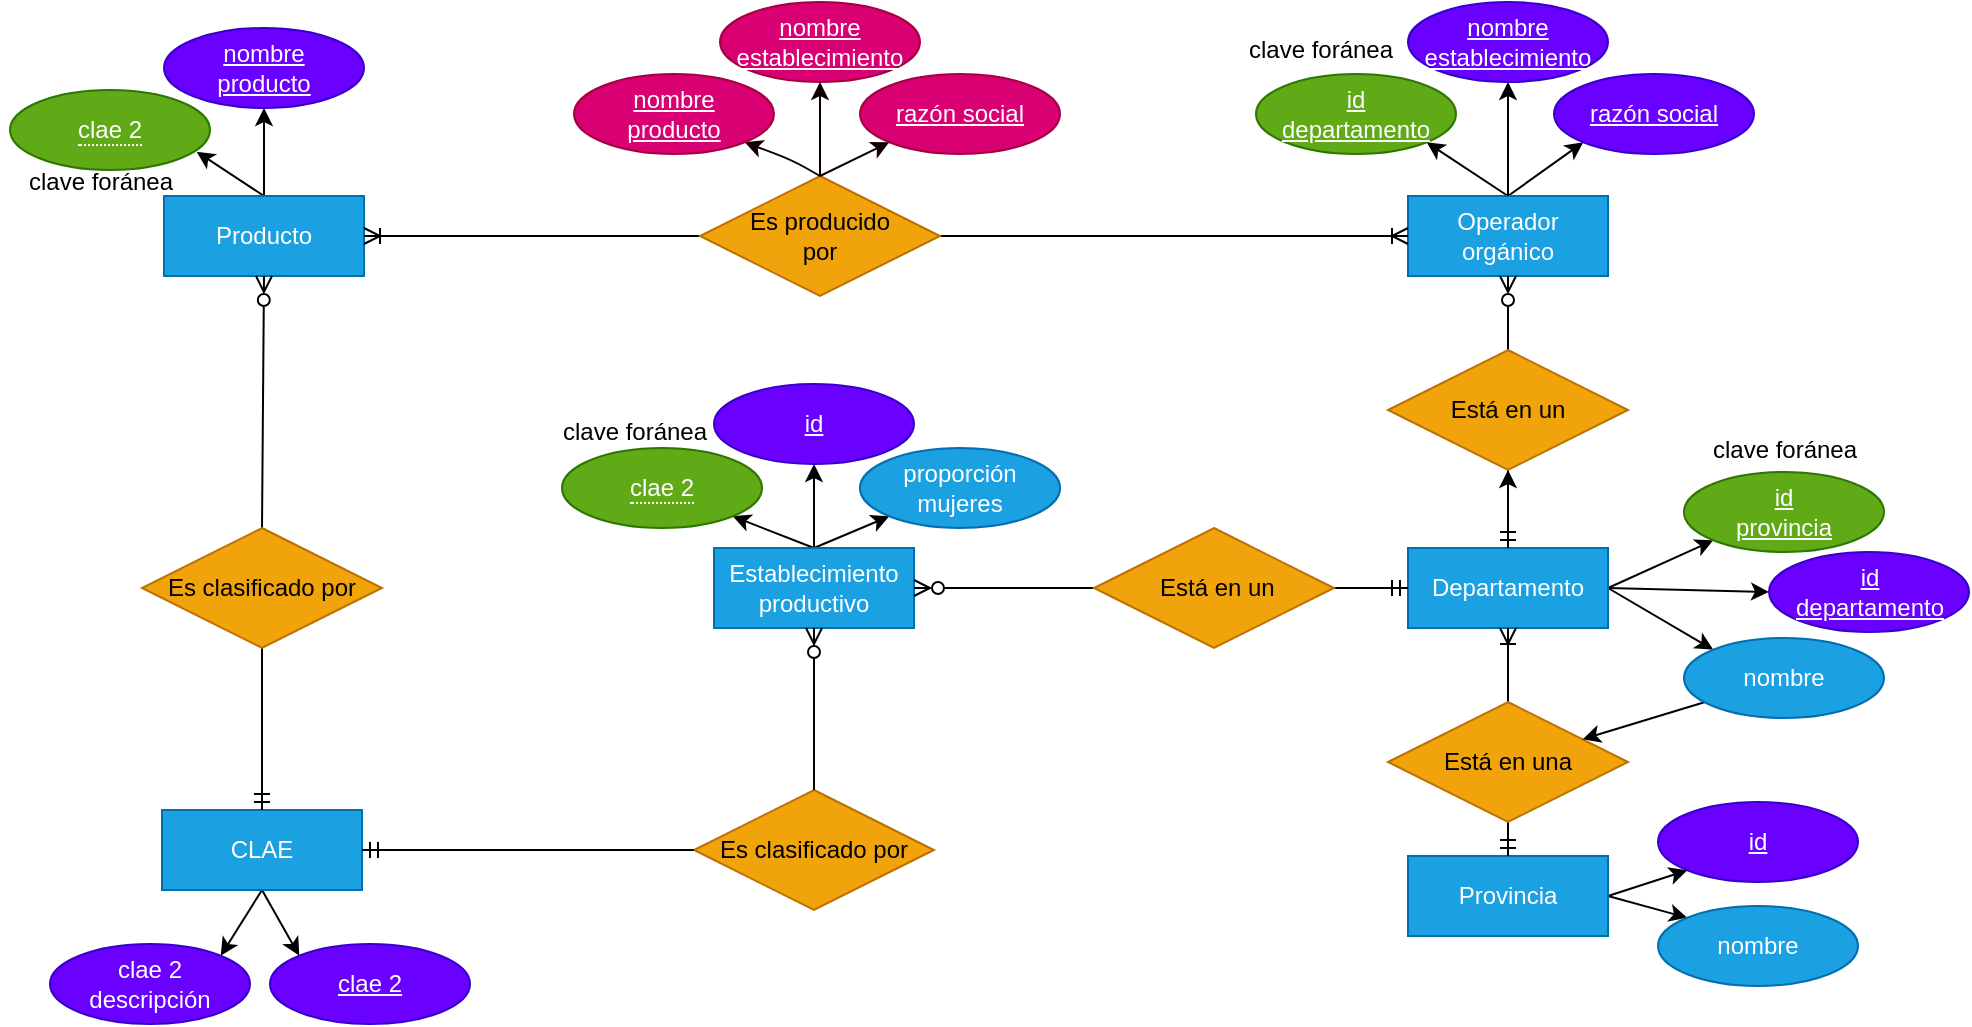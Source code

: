 <mxfile>
    <diagram id="SdGsIQGQaS4W8tdsND7U" name="Page-1">
        <mxGraphModel dx="2005" dy="628" grid="0" gridSize="11" guides="1" tooltips="1" connect="1" arrows="1" fold="1" page="1" pageScale="1" pageWidth="850" pageHeight="1100" background="#ffffff" math="0" shadow="0">
            <root>
                <mxCell id="0"/>
                <mxCell id="1" parent="0"/>
                <mxCell id="33" style="edgeStyle=none;html=1;exitX=0.5;exitY=0;exitDx=0;exitDy=0;strokeColor=#000000;entryX=0;entryY=1;entryDx=0;entryDy=0;" parent="1" source="2" target="34" edge="1">
                    <mxGeometry relative="1" as="geometry">
                        <mxPoint x="284" y="116" as="targetPoint"/>
                    </mxGeometry>
                </mxCell>
                <mxCell id="68" style="edgeStyle=none;html=1;entryX=1;entryY=1;entryDx=0;entryDy=0;strokeColor=#000000;fontColor=#000000;startArrow=none;startFill=0;endArrow=classic;endFill=1;exitX=0.5;exitY=0;exitDx=0;exitDy=0;" parent="1" source="2" target="67" edge="1">
                    <mxGeometry relative="1" as="geometry">
                        <mxPoint x="254" y="205" as="sourcePoint"/>
                    </mxGeometry>
                </mxCell>
                <mxCell id="2" value="Operador&lt;br&gt;orgánico" style="whiteSpace=wrap;html=1;align=center;fillColor=#1ba1e2;fontColor=#ffffff;strokeColor=#006EAF;" parent="1" vertex="1">
                    <mxGeometry x="154" y="165" width="100" height="40" as="geometry"/>
                </mxCell>
                <mxCell id="51" style="edgeStyle=none;html=1;exitX=0.5;exitY=0;exitDx=0;exitDy=0;strokeColor=#000000;entryX=0.5;entryY=1;entryDx=0;entryDy=0;" parent="1" source="3" target="50" edge="1">
                    <mxGeometry relative="1" as="geometry">
                        <mxPoint x="40" y="135.5" as="targetPoint"/>
                    </mxGeometry>
                </mxCell>
                <mxCell id="95" style="edgeStyle=none;html=1;exitX=0.5;exitY=0;exitDx=0;exitDy=0;strokeColor=#000000;entryX=0.993;entryY=0.056;entryDx=0;entryDy=0;entryPerimeter=0;" parent="1" source="3" target="96" edge="1">
                    <mxGeometry relative="1" as="geometry">
                        <mxPoint x="-435" y="145" as="targetPoint"/>
                    </mxGeometry>
                </mxCell>
                <mxCell id="3" value="Producto" style="whiteSpace=wrap;html=1;align=center;fillColor=#1ba1e2;fontColor=#ffffff;strokeColor=#006EAF;" parent="1" vertex="1">
                    <mxGeometry x="-468" y="165" width="100" height="40" as="geometry"/>
                </mxCell>
                <mxCell id="5" style="edgeStyle=none;html=1;exitX=1;exitY=0.5;exitDx=0;exitDy=0;entryX=0;entryY=0.5;entryDx=0;entryDy=0;strokeColor=#000000;endArrow=ERoneToMany;endFill=0;" parent="1" source="4" target="2" edge="1">
                    <mxGeometry relative="1" as="geometry"/>
                </mxCell>
                <mxCell id="6" style="edgeStyle=none;html=1;exitX=0;exitY=0.5;exitDx=0;exitDy=0;strokeColor=#000000;endArrow=ERoneToMany;endFill=0;entryX=1;entryY=0.5;entryDx=0;entryDy=0;" parent="1" source="4" target="3" edge="1">
                    <mxGeometry relative="1" as="geometry">
                        <mxPoint x="-55" y="177.5" as="sourcePoint"/>
                        <mxPoint x="-349" y="174" as="targetPoint"/>
                    </mxGeometry>
                </mxCell>
                <mxCell id="4" value="Es producido&lt;br&gt;por" style="shape=rhombus;perimeter=rhombusPerimeter;whiteSpace=wrap;html=1;align=center;fillColor=#f0a30a;fontColor=#000000;strokeColor=#BD7000;" parent="1" vertex="1">
                    <mxGeometry x="-200" y="155" width="120" height="60" as="geometry"/>
                </mxCell>
                <mxCell id="48" style="edgeStyle=none;html=1;exitX=1;exitY=0.5;exitDx=0;exitDy=0;strokeColor=#000000;entryX=0;entryY=0;entryDx=0;entryDy=0;" parent="1" source="7" target="46" edge="1">
                    <mxGeometry relative="1" as="geometry">
                        <mxPoint x="309" y="395" as="targetPoint"/>
                    </mxGeometry>
                </mxCell>
                <mxCell id="52" style="edgeStyle=none;html=1;exitX=1;exitY=0.5;exitDx=0;exitDy=0;entryX=0;entryY=0.5;entryDx=0;entryDy=0;strokeColor=#000000;" parent="1" source="7" target="40" edge="1">
                    <mxGeometry relative="1" as="geometry"/>
                </mxCell>
                <mxCell id="71" style="edgeStyle=none;html=1;exitX=1;exitY=0.5;exitDx=0;exitDy=0;entryX=0;entryY=1;entryDx=0;entryDy=0;strokeColor=#000000;fontColor=#000000;startArrow=none;startFill=0;endArrow=classic;endFill=1;" parent="1" source="7" target="70" edge="1">
                    <mxGeometry relative="1" as="geometry"/>
                </mxCell>
                <mxCell id="98" value="" style="edgeStyle=none;html=1;startArrow=none;startFill=0;endArrow=classic;endFill=1;" parent="1" source="7" target="8" edge="1">
                    <mxGeometry relative="1" as="geometry"/>
                </mxCell>
                <mxCell id="7" value="Departamento" style="whiteSpace=wrap;html=1;align=center;fillColor=#1ba1e2;fontColor=#ffffff;strokeColor=#006EAF;" parent="1" vertex="1">
                    <mxGeometry x="154" y="341" width="100" height="40" as="geometry"/>
                </mxCell>
                <mxCell id="9" style="edgeStyle=none;html=1;exitX=0.5;exitY=0;exitDx=0;exitDy=0;entryX=0.5;entryY=1;entryDx=0;entryDy=0;strokeColor=#000000;endArrow=ERzeroToMany;endFill=0;" parent="1" source="8" target="2" edge="1">
                    <mxGeometry relative="1" as="geometry"/>
                </mxCell>
                <mxCell id="10" style="edgeStyle=none;html=1;exitX=0.5;exitY=1;exitDx=0;exitDy=0;strokeColor=#000000;startArrow=none;startFill=0;endArrow=ERmandOne;endFill=0;entryX=0.5;entryY=0;entryDx=0;entryDy=0;" parent="1" source="8" target="7" edge="1">
                    <mxGeometry relative="1" as="geometry">
                        <mxPoint x="252.5" y="304" as="sourcePoint"/>
                        <mxPoint x="225" y="334" as="targetPoint"/>
                    </mxGeometry>
                </mxCell>
                <mxCell id="8" value="Está en un" style="shape=rhombus;perimeter=rhombusPerimeter;whiteSpace=wrap;html=1;align=center;fillColor=#f0a30a;fontColor=#000000;strokeColor=#BD7000;" parent="1" vertex="1">
                    <mxGeometry x="144" y="242" width="120" height="60" as="geometry"/>
                </mxCell>
                <mxCell id="43" style="edgeStyle=none;html=1;exitX=1;exitY=0.5;exitDx=0;exitDy=0;strokeColor=#000000;entryX=0;entryY=1;entryDx=0;entryDy=0;" parent="1" source="11" target="41" edge="1">
                    <mxGeometry relative="1" as="geometry"/>
                </mxCell>
                <mxCell id="49" style="edgeStyle=none;html=1;exitX=1;exitY=0.5;exitDx=0;exitDy=0;entryX=0;entryY=0;entryDx=0;entryDy=0;strokeColor=#000000;" parent="1" source="11" target="44" edge="1">
                    <mxGeometry relative="1" as="geometry"/>
                </mxCell>
                <mxCell id="11" value="Provincia" style="whiteSpace=wrap;html=1;align=center;fillColor=#1ba1e2;fontColor=#ffffff;strokeColor=#006EAF;" parent="1" vertex="1">
                    <mxGeometry x="154" y="495" width="100" height="40" as="geometry"/>
                </mxCell>
                <mxCell id="13" style="edgeStyle=none;html=1;exitX=0.5;exitY=0;exitDx=0;exitDy=0;strokeColor=#000000;endArrow=ERoneToMany;endFill=0;entryX=0.5;entryY=1;entryDx=0;entryDy=0;" parent="1" source="12" target="7" edge="1">
                    <mxGeometry relative="1" as="geometry">
                        <mxPoint x="252.5" y="420" as="sourcePoint"/>
                        <mxPoint x="182" y="393" as="targetPoint"/>
                    </mxGeometry>
                </mxCell>
                <mxCell id="14" style="edgeStyle=none;html=1;exitX=0.5;exitY=1;exitDx=0;exitDy=0;entryX=0.5;entryY=0;entryDx=0;entryDy=0;strokeColor=#000000;endArrow=ERmandOne;endFill=0;" parent="1" source="12" target="11" edge="1">
                    <mxGeometry relative="1" as="geometry"/>
                </mxCell>
                <mxCell id="12" value="Está en una" style="shape=rhombus;perimeter=rhombusPerimeter;whiteSpace=wrap;html=1;align=center;fillColor=#f0a30a;fontColor=#000000;strokeColor=#BD7000;" parent="1" vertex="1">
                    <mxGeometry x="144" y="418" width="120" height="60" as="geometry"/>
                </mxCell>
                <mxCell id="39" style="edgeStyle=none;html=1;exitX=0.5;exitY=0;exitDx=0;exitDy=0;strokeColor=#000000;entryX=0.5;entryY=1;entryDx=0;entryDy=0;" parent="1" source="15" target="38" edge="1">
                    <mxGeometry relative="1" as="geometry"/>
                </mxCell>
                <mxCell id="54" style="edgeStyle=none;html=1;exitX=0.5;exitY=0;exitDx=0;exitDy=0;entryX=0;entryY=1;entryDx=0;entryDy=0;strokeColor=#000000;" parent="1" source="15" target="53" edge="1">
                    <mxGeometry relative="1" as="geometry">
                        <mxPoint x="-107.355" y="327.142" as="targetPoint"/>
                    </mxGeometry>
                </mxCell>
                <mxCell id="62" style="edgeStyle=none;html=1;exitX=0.5;exitY=0;exitDx=0;exitDy=0;entryX=1;entryY=1;entryDx=0;entryDy=0;strokeColor=#000000;" parent="1" source="15" target="61" edge="1">
                    <mxGeometry relative="1" as="geometry">
                        <mxPoint x="-178.645" y="327.142" as="targetPoint"/>
                    </mxGeometry>
                </mxCell>
                <mxCell id="15" value="Establecimiento&lt;br&gt;productivo" style="whiteSpace=wrap;html=1;align=center;fillColor=#1ba1e2;fontColor=#ffffff;strokeColor=#006EAF;" parent="1" vertex="1">
                    <mxGeometry x="-193" y="341" width="100" height="40" as="geometry"/>
                </mxCell>
                <mxCell id="80" style="edgeStyle=none;html=1;exitX=0;exitY=0.5;exitDx=0;exitDy=0;strokeColor=#000000;fontColor=#000000;startArrow=none;startFill=0;endArrow=ERzeroToMany;endFill=0;entryX=1;entryY=0.5;entryDx=0;entryDy=0;" parent="1" source="16" target="15" edge="1">
                    <mxGeometry relative="1" as="geometry">
                        <mxPoint x="-11" y="363" as="sourcePoint"/>
                        <mxPoint x="-27" y="409" as="targetPoint"/>
                    </mxGeometry>
                </mxCell>
                <mxCell id="81" style="edgeStyle=none;html=1;exitX=1;exitY=0.5;exitDx=0;exitDy=0;strokeColor=#000000;fontColor=#000000;startArrow=none;startFill=0;endArrow=ERmandOne;endFill=0;entryX=0;entryY=0.5;entryDx=0;entryDy=0;" parent="1" source="16" target="7" edge="1">
                    <mxGeometry relative="1" as="geometry"/>
                </mxCell>
                <mxCell id="16" value="&amp;nbsp;Está en un" style="shape=rhombus;perimeter=rhombusPerimeter;whiteSpace=wrap;html=1;align=center;fillColor=#f0a30a;fontColor=#000000;strokeColor=#BD7000;" parent="1" vertex="1">
                    <mxGeometry x="-3" y="331" width="120" height="60" as="geometry"/>
                </mxCell>
                <mxCell id="91" style="edgeStyle=none;html=1;exitX=0.5;exitY=1;exitDx=0;exitDy=0;entryX=0;entryY=0;entryDx=0;entryDy=0;strokeColor=#000000;" parent="1" source="19" target="86" edge="1">
                    <mxGeometry relative="1" as="geometry"/>
                </mxCell>
                <mxCell id="93" style="edgeStyle=none;html=1;exitX=0.5;exitY=1;exitDx=0;exitDy=0;entryX=1;entryY=0;entryDx=0;entryDy=0;strokeColor=#000000;" parent="1" source="19" target="92" edge="1">
                    <mxGeometry relative="1" as="geometry"/>
                </mxCell>
                <mxCell id="19" value="CLAE" style="whiteSpace=wrap;html=1;align=center;fillColor=#1ba1e2;fontColor=#ffffff;strokeColor=#006EAF;" parent="1" vertex="1">
                    <mxGeometry x="-469" y="472" width="100" height="40" as="geometry"/>
                </mxCell>
                <mxCell id="20" value="Es clasificado por" style="shape=rhombus;perimeter=rhombusPerimeter;whiteSpace=wrap;html=1;align=center;fillColor=#f0a30a;fontColor=#000000;strokeColor=#BD7000;" parent="1" vertex="1">
                    <mxGeometry x="-203" y="462" width="120" height="60" as="geometry"/>
                </mxCell>
                <mxCell id="34" value="&lt;span style=&quot;color: rgb(255, 255, 255);&quot;&gt;razón social&lt;/span&gt;" style="ellipse;whiteSpace=wrap;html=1;align=center;fontStyle=4;fillColor=#6a00ff;fontColor=#ffffff;strokeColor=#3700CC;" parent="1" vertex="1">
                    <mxGeometry x="227" y="104" width="100" height="40" as="geometry"/>
                </mxCell>
                <mxCell id="37" value="" style="edgeStyle=none;html=1;exitX=0.5;exitY=0;exitDx=0;exitDy=0;entryX=0.5;entryY=1;entryDx=0;entryDy=0;strokeColor=#000000;endArrow=classic;startArrow=none;startFill=0;endFill=1;" parent="1" source="2" target="36" edge="1">
                    <mxGeometry relative="1" as="geometry">
                        <mxPoint x="204" y="165" as="sourcePoint"/>
                        <mxPoint x="138" y="128" as="targetPoint"/>
                    </mxGeometry>
                </mxCell>
                <mxCell id="36" value="&lt;span style=&quot;color: rgb(255, 255, 255);&quot;&gt;nombre&lt;/span&gt;&lt;br style=&quot;color: rgb(255, 255, 255);&quot;&gt;&lt;span style=&quot;color: rgb(255, 255, 255);&quot;&gt;establecimiento&lt;/span&gt;" style="ellipse;whiteSpace=wrap;html=1;align=center;fontStyle=4;fillColor=#6a00ff;fontColor=#ffffff;strokeColor=#3700CC;" parent="1" vertex="1">
                    <mxGeometry x="154" y="68" width="100" height="40" as="geometry"/>
                </mxCell>
                <mxCell id="38" value="id" style="ellipse;whiteSpace=wrap;html=1;align=center;fontStyle=4;fillColor=#6a00ff;fontColor=#ffffff;strokeColor=#3700CC;" parent="1" vertex="1">
                    <mxGeometry x="-193" y="259" width="100" height="40" as="geometry"/>
                </mxCell>
                <mxCell id="40" value="id &lt;br&gt;departamento" style="ellipse;whiteSpace=wrap;html=1;align=center;fontStyle=4;fillColor=#6a00ff;fontColor=#ffffff;strokeColor=#3700CC;" parent="1" vertex="1">
                    <mxGeometry x="334.5" y="343" width="100" height="40" as="geometry"/>
                </mxCell>
                <mxCell id="41" value="id" style="ellipse;whiteSpace=wrap;html=1;align=center;fontStyle=4;fillColor=#6a00ff;fontColor=#ffffff;strokeColor=#3700CC;" parent="1" vertex="1">
                    <mxGeometry x="279" y="468" width="100" height="40" as="geometry"/>
                </mxCell>
                <mxCell id="44" value="nombre" style="ellipse;whiteSpace=wrap;html=1;align=center;fillColor=#1ba1e2;fontColor=#ffffff;strokeColor=#006EAF;" parent="1" vertex="1">
                    <mxGeometry x="279" y="520" width="100" height="40" as="geometry"/>
                </mxCell>
                <mxCell id="99" value="" style="edgeStyle=none;html=1;" edge="1" parent="1" source="46" target="12">
                    <mxGeometry relative="1" as="geometry"/>
                </mxCell>
                <mxCell id="46" value="nombre" style="ellipse;whiteSpace=wrap;html=1;align=center;fillColor=#1ba1e2;fontColor=#ffffff;strokeColor=#006EAF;" parent="1" vertex="1">
                    <mxGeometry x="292" y="386" width="100" height="40" as="geometry"/>
                </mxCell>
                <mxCell id="50" value="nombre &lt;br&gt;producto" style="ellipse;whiteSpace=wrap;html=1;align=center;fontStyle=4;fillColor=#6a00ff;fontColor=#ffffff;strokeColor=#3700CC;" parent="1" vertex="1">
                    <mxGeometry x="-468" y="81" width="100" height="40" as="geometry"/>
                </mxCell>
                <mxCell id="53" value="proporción&lt;br&gt;mujeres" style="ellipse;whiteSpace=wrap;html=1;align=center;fillColor=#1ba1e2;fontColor=#ffffff;strokeColor=#006EAF;" parent="1" vertex="1">
                    <mxGeometry x="-120" y="291" width="100" height="40" as="geometry"/>
                </mxCell>
                <mxCell id="61" value="&lt;span style=&quot;border-bottom: 1px dotted&quot;&gt;clae 2&lt;/span&gt;" style="ellipse;whiteSpace=wrap;html=1;align=center;fillColor=#60a917;fontColor=#ffffff;strokeColor=#2D7600;" parent="1" vertex="1">
                    <mxGeometry x="-269" y="291" width="100" height="40" as="geometry"/>
                </mxCell>
                <mxCell id="63" value="&lt;font color=&quot;#000000&quot;&gt;clave foránea&lt;/font&gt;" style="text;html=1;align=center;verticalAlign=middle;resizable=0;points=[];autosize=1;strokeColor=none;fillColor=none;" parent="1" vertex="1">
                    <mxGeometry x="-283" y="266" width="99" height="33" as="geometry"/>
                </mxCell>
                <mxCell id="65" value="" style="fontSize=12;html=1;endArrow=ERzeroToMany;endFill=1;strokeColor=#000000;fontColor=#000000;entryX=0.5;entryY=1;entryDx=0;entryDy=0;exitX=0.5;exitY=0;exitDx=0;exitDy=0;" parent="1" source="20" target="15" edge="1">
                    <mxGeometry width="100" height="100" relative="1" as="geometry">
                        <mxPoint x="-83" y="432" as="sourcePoint"/>
                        <mxPoint x="17" y="332" as="targetPoint"/>
                    </mxGeometry>
                </mxCell>
                <mxCell id="66" value="" style="edgeStyle=entityRelationEdgeStyle;fontSize=12;html=1;endArrow=none;startArrow=ERmandOne;strokeColor=#000000;fontColor=#000000;startFill=0;endFill=0;exitX=1;exitY=0.5;exitDx=0;exitDy=0;entryX=0;entryY=0.5;entryDx=0;entryDy=0;" parent="1" source="19" target="20" edge="1">
                    <mxGeometry width="100" height="100" relative="1" as="geometry">
                        <mxPoint x="22" y="430" as="sourcePoint"/>
                        <mxPoint x="-99" y="451" as="targetPoint"/>
                    </mxGeometry>
                </mxCell>
                <mxCell id="67" value="id&lt;br&gt;departamento" style="ellipse;whiteSpace=wrap;html=1;align=center;fontStyle=4;fillColor=#60a917;fontColor=#ffffff;strokeColor=#2D7600;" parent="1" vertex="1">
                    <mxGeometry x="78" y="104" width="100" height="40" as="geometry"/>
                </mxCell>
                <mxCell id="70" value="id&lt;br&gt;provincia" style="ellipse;whiteSpace=wrap;html=1;align=center;fontStyle=4;fillColor=#60a917;fontColor=#ffffff;strokeColor=#2D7600;" parent="1" vertex="1">
                    <mxGeometry x="292" y="303" width="100" height="40" as="geometry"/>
                </mxCell>
                <mxCell id="72" value="&lt;font color=&quot;#000000&quot;&gt;clave foránea&lt;/font&gt;" style="text;html=1;align=center;verticalAlign=middle;resizable=0;points=[];autosize=1;strokeColor=none;fillColor=none;" parent="1" vertex="1">
                    <mxGeometry x="292" y="275" width="99" height="33" as="geometry"/>
                </mxCell>
                <mxCell id="77" value="&lt;font color=&quot;#000000&quot;&gt;clave foránea&lt;/font&gt;" style="text;html=1;align=center;verticalAlign=middle;resizable=0;points=[];autosize=1;strokeColor=none;fillColor=none;" parent="1" vertex="1">
                    <mxGeometry x="60" y="75" width="99" height="33" as="geometry"/>
                </mxCell>
                <mxCell id="86" value="clae 2" style="ellipse;whiteSpace=wrap;html=1;align=center;fontStyle=4;fillColor=#6a00ff;fontColor=#ffffff;strokeColor=#3700CC;" parent="1" vertex="1">
                    <mxGeometry x="-415" y="539" width="100" height="40" as="geometry"/>
                </mxCell>
                <mxCell id="88" style="edgeStyle=none;html=1;exitX=0.5;exitY=0;exitDx=0;exitDy=0;entryX=0.5;entryY=1;entryDx=0;entryDy=0;strokeColor=#000000;endArrow=ERzeroToMany;endFill=0;" parent="1" source="87" target="3" edge="1">
                    <mxGeometry relative="1" as="geometry"/>
                </mxCell>
                <mxCell id="90" style="edgeStyle=none;html=1;exitX=0.5;exitY=1;exitDx=0;exitDy=0;strokeColor=#000000;entryX=0.5;entryY=0;entryDx=0;entryDy=0;endArrow=ERmandOne;endFill=0;" parent="1" source="87" target="19" edge="1">
                    <mxGeometry relative="1" as="geometry">
                        <mxPoint x="-354" y="300" as="targetPoint"/>
                    </mxGeometry>
                </mxCell>
                <mxCell id="87" value="Es clasificado por" style="shape=rhombus;perimeter=rhombusPerimeter;whiteSpace=wrap;html=1;align=center;fillColor=#f0a30a;fontColor=#000000;strokeColor=#BD7000;" parent="1" vertex="1">
                    <mxGeometry x="-479" y="331" width="120" height="60" as="geometry"/>
                </mxCell>
                <mxCell id="92" value="clae 2&lt;br&gt;descripción" style="ellipse;whiteSpace=wrap;html=1;align=center;fillColor=#6a00ff;fontColor=#ffffff;strokeColor=#3700CC;" parent="1" vertex="1">
                    <mxGeometry x="-525" y="539" width="100" height="40" as="geometry"/>
                </mxCell>
                <mxCell id="94" value="&lt;span style=&quot;border-bottom: 1px dotted&quot;&gt;clae 2&lt;/span&gt;" style="ellipse;whiteSpace=wrap;html=1;align=center;fillColor=#60a917;fontColor=#ffffff;strokeColor=#2D7600;" parent="1" vertex="1">
                    <mxGeometry x="-545" y="112" width="100" height="40" as="geometry"/>
                </mxCell>
                <mxCell id="96" value="&lt;font color=&quot;#000000&quot;&gt;clave foránea&lt;/font&gt;" style="text;html=1;align=center;verticalAlign=middle;resizable=0;points=[];autosize=1;strokeColor=none;fillColor=none;" parent="1" vertex="1">
                    <mxGeometry x="-550" y="141" width="99" height="33" as="geometry"/>
                </mxCell>
                <mxCell id="102" value="" style="endArrow=classic;html=1;exitX=0.5;exitY=0;exitDx=0;exitDy=0;strokeColor=#120000;entryX=1;entryY=1;entryDx=0;entryDy=0;" edge="1" parent="1" source="4" target="103">
                    <mxGeometry width="50" height="50" relative="1" as="geometry">
                        <mxPoint x="-90" y="206" as="sourcePoint"/>
                        <mxPoint x="-192" y="123" as="targetPoint"/>
                        <Array as="points">
                            <mxPoint x="-154" y="147"/>
                        </Array>
                    </mxGeometry>
                </mxCell>
                <mxCell id="103" value="nombre &lt;br&gt;producto" style="ellipse;whiteSpace=wrap;html=1;align=center;fontStyle=4;fillColor=#d80073;fontColor=#ffffff;strokeColor=#A50040;" vertex="1" parent="1">
                    <mxGeometry x="-263" y="104" width="100" height="40" as="geometry"/>
                </mxCell>
                <mxCell id="104" value="&lt;span style=&quot;color: rgb(255, 255, 255);&quot;&gt;nombre&lt;/span&gt;&lt;br style=&quot;color: rgb(255, 255, 255);&quot;&gt;&lt;span style=&quot;color: rgb(255, 255, 255);&quot;&gt;establecimiento&lt;/span&gt;" style="ellipse;whiteSpace=wrap;html=1;align=center;fontStyle=4;fillColor=#d80073;fontColor=#ffffff;strokeColor=#A50040;" vertex="1" parent="1">
                    <mxGeometry x="-190" y="68" width="100" height="40" as="geometry"/>
                </mxCell>
                <mxCell id="105" value="&lt;span style=&quot;color: rgb(255, 255, 255);&quot;&gt;razón social&lt;/span&gt;" style="ellipse;whiteSpace=wrap;html=1;align=center;fontStyle=4;fillColor=#d80073;fontColor=#ffffff;strokeColor=#A50040;" vertex="1" parent="1">
                    <mxGeometry x="-120" y="104" width="100" height="40" as="geometry"/>
                </mxCell>
                <mxCell id="106" value="" style="endArrow=classic;html=1;strokeColor=#120000;entryX=0;entryY=1;entryDx=0;entryDy=0;exitX=0.5;exitY=0;exitDx=0;exitDy=0;" edge="1" parent="1" source="4" target="105">
                    <mxGeometry width="50" height="50" relative="1" as="geometry">
                        <mxPoint x="-140" y="155" as="sourcePoint"/>
                        <mxPoint x="-90" y="105" as="targetPoint"/>
                    </mxGeometry>
                </mxCell>
                <mxCell id="108" value="" style="endArrow=classic;html=1;strokeColor=#120000;entryX=0.5;entryY=1;entryDx=0;entryDy=0;exitX=0.5;exitY=0;exitDx=0;exitDy=0;" edge="1" parent="1" source="4" target="104">
                    <mxGeometry width="50" height="50" relative="1" as="geometry">
                        <mxPoint x="-90" y="206" as="sourcePoint"/>
                        <mxPoint x="-40" y="156" as="targetPoint"/>
                    </mxGeometry>
                </mxCell>
            </root>
        </mxGraphModel>
    </diagram>
</mxfile>